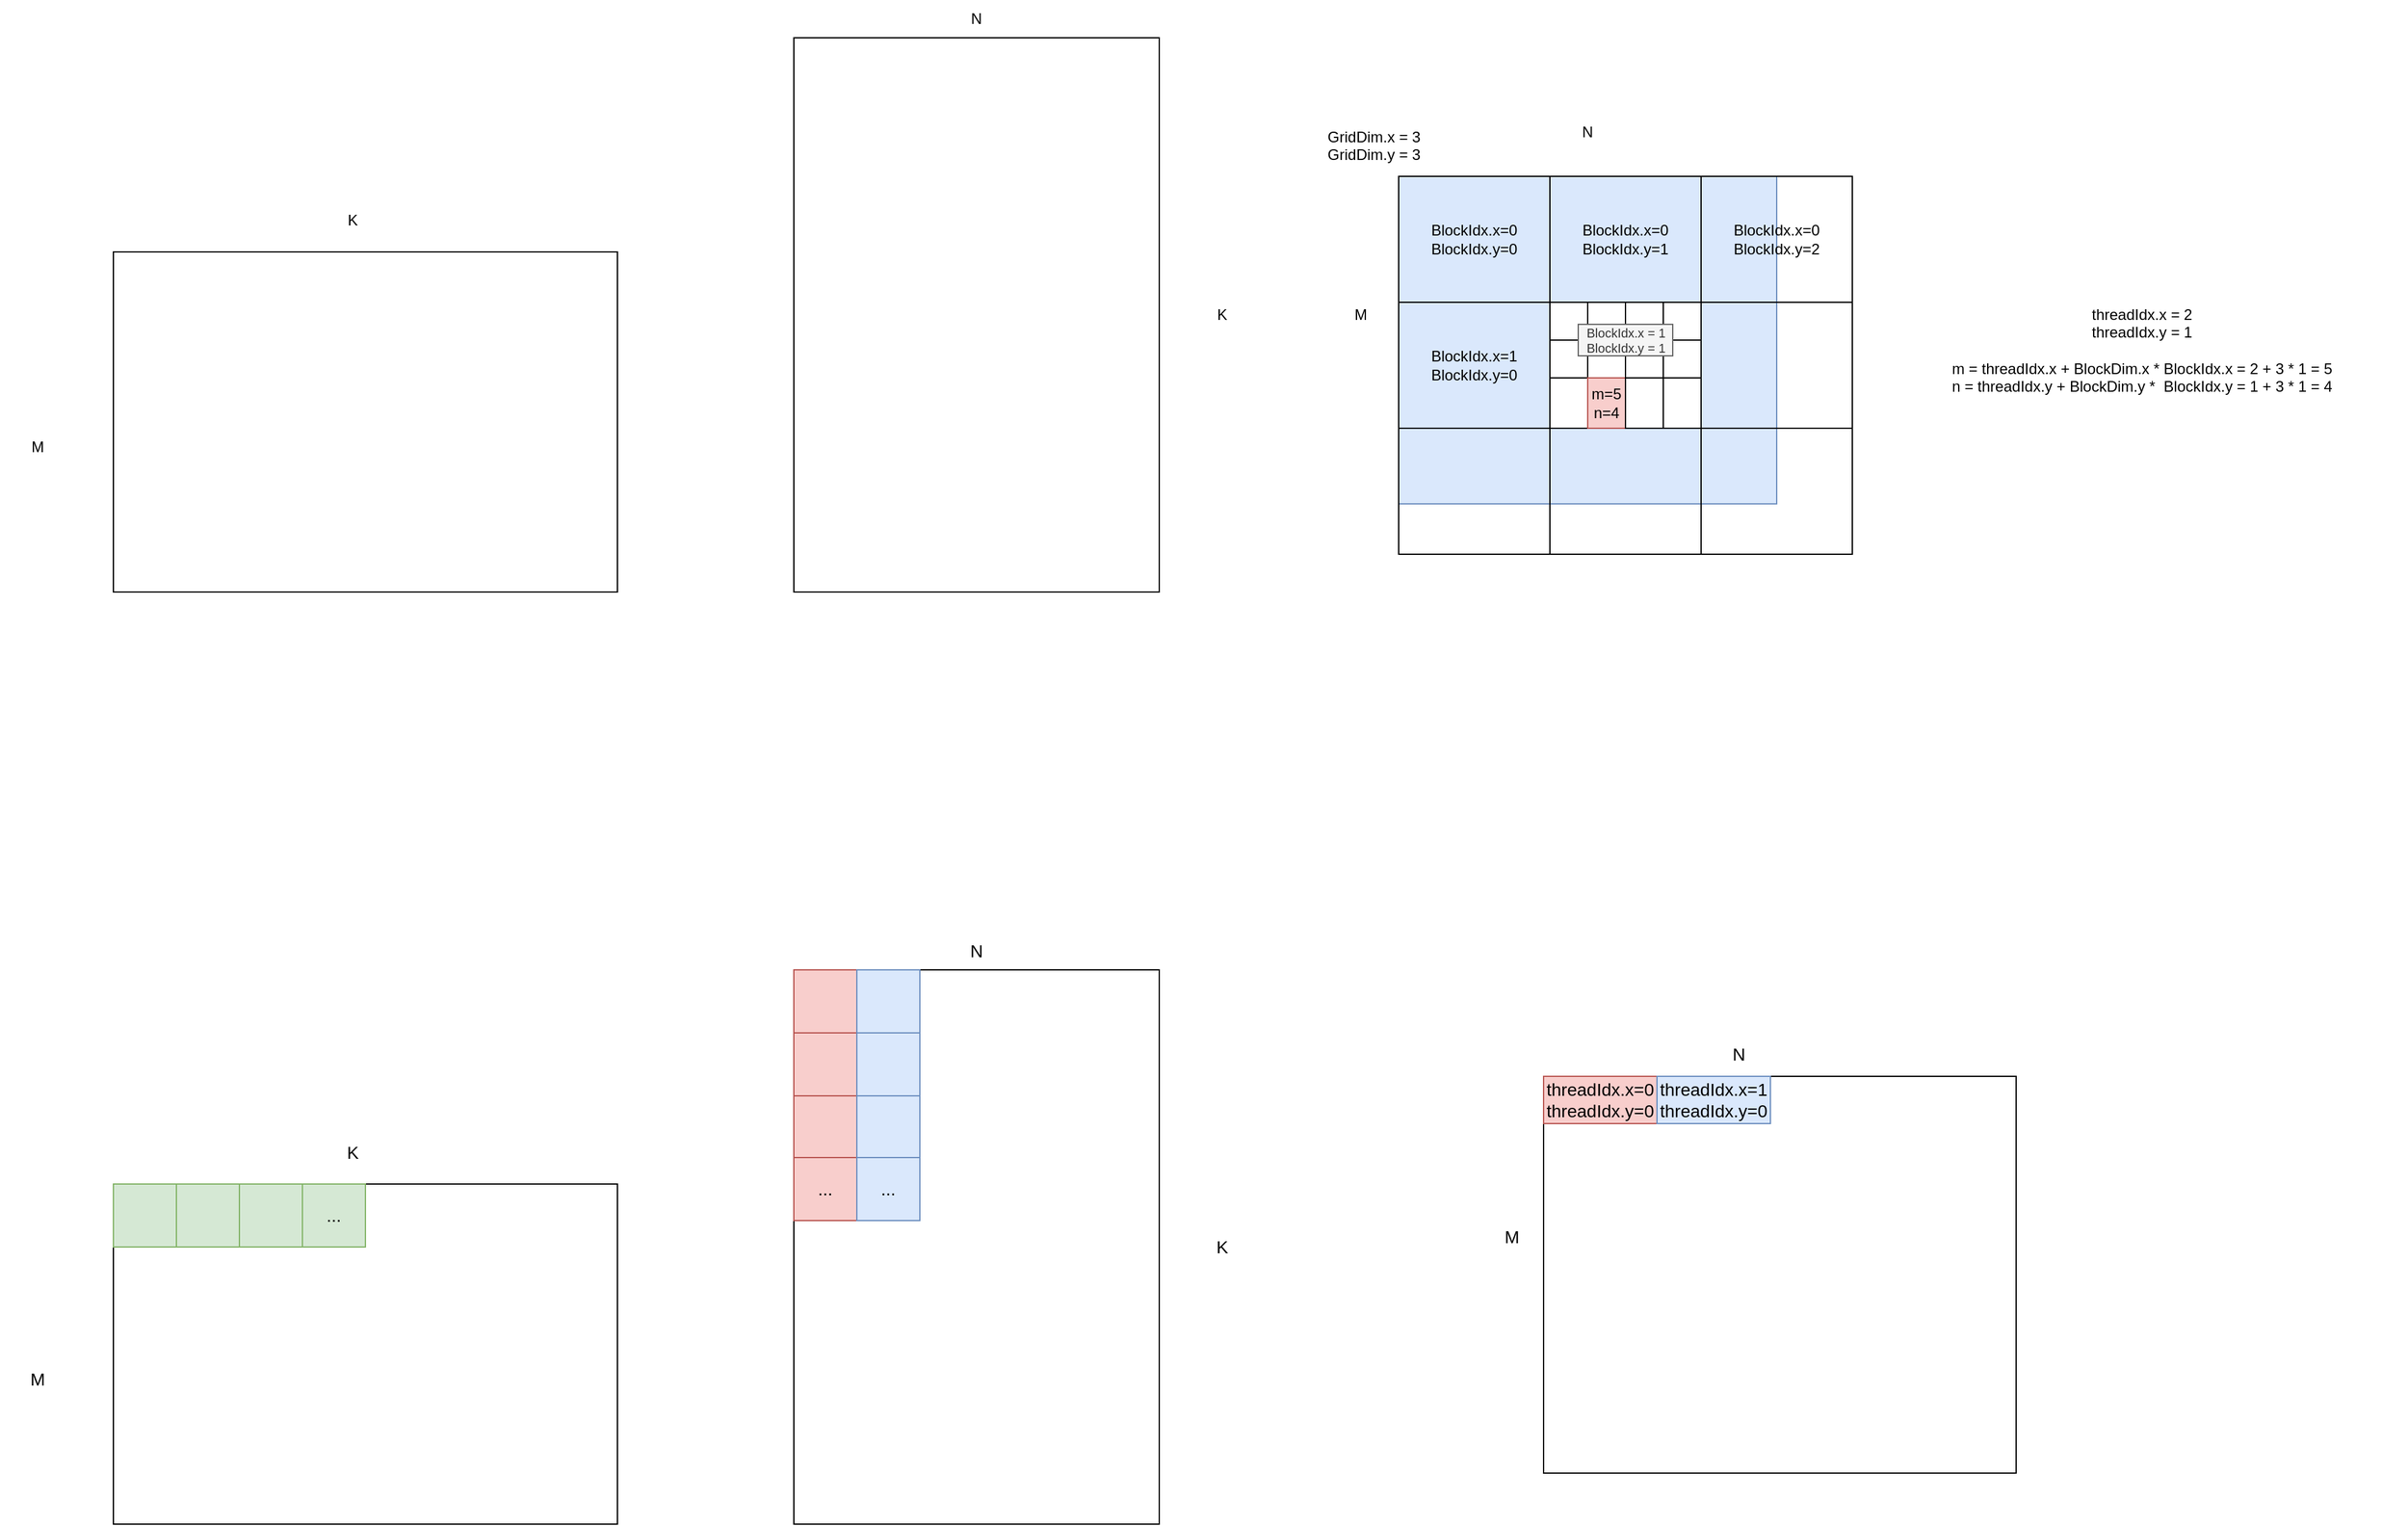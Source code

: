 <mxfile version="24.7.7">
  <diagram name="第 1 页" id="v_rf210XtzXQO-0uFHd5">
    <mxGraphModel dx="3217" dy="1207" grid="1" gridSize="10" guides="1" tooltips="1" connect="1" arrows="1" fold="1" page="1" pageScale="1" pageWidth="827" pageHeight="1169" math="0" shadow="0">
      <root>
        <mxCell id="0" />
        <mxCell id="1" parent="0" />
        <mxCell id="Rxh7XKzHP8LFKw5AA_ND-2" value="" style="rounded=0;whiteSpace=wrap;html=1;" vertex="1" parent="1">
          <mxGeometry x="10" y="200" width="400" height="270" as="geometry" />
        </mxCell>
        <mxCell id="Rxh7XKzHP8LFKw5AA_ND-3" value="M" style="text;html=1;align=center;verticalAlign=middle;whiteSpace=wrap;rounded=0;" vertex="1" parent="1">
          <mxGeometry x="-80" y="340" width="60" height="30" as="geometry" />
        </mxCell>
        <mxCell id="Rxh7XKzHP8LFKw5AA_ND-4" value="K" style="text;html=1;align=center;verticalAlign=middle;whiteSpace=wrap;rounded=0;" vertex="1" parent="1">
          <mxGeometry x="170" y="160" width="60" height="30" as="geometry" />
        </mxCell>
        <mxCell id="Rxh7XKzHP8LFKw5AA_ND-5" value="" style="rounded=0;whiteSpace=wrap;html=1;" vertex="1" parent="1">
          <mxGeometry x="550" y="30" width="290" height="440" as="geometry" />
        </mxCell>
        <mxCell id="Rxh7XKzHP8LFKw5AA_ND-6" value="N" style="text;html=1;align=center;verticalAlign=middle;whiteSpace=wrap;rounded=0;" vertex="1" parent="1">
          <mxGeometry x="665" width="60" height="30" as="geometry" />
        </mxCell>
        <mxCell id="Rxh7XKzHP8LFKw5AA_ND-7" value="K" style="text;html=1;align=center;verticalAlign=middle;whiteSpace=wrap;rounded=0;" vertex="1" parent="1">
          <mxGeometry x="860" y="235" width="60" height="30" as="geometry" />
        </mxCell>
        <mxCell id="Rxh7XKzHP8LFKw5AA_ND-8" value="" style="rounded=0;whiteSpace=wrap;html=1;fillColor=#dae8fc;strokeColor=#6c8ebf;" vertex="1" parent="1">
          <mxGeometry x="1030" y="140" width="300" height="260" as="geometry" />
        </mxCell>
        <mxCell id="Rxh7XKzHP8LFKw5AA_ND-9" value="M" style="text;html=1;align=center;verticalAlign=middle;whiteSpace=wrap;rounded=0;fillColor=none;" vertex="1" parent="1">
          <mxGeometry x="970" y="235" width="60" height="30" as="geometry" />
        </mxCell>
        <mxCell id="Rxh7XKzHP8LFKw5AA_ND-10" value="N" style="text;html=1;align=center;verticalAlign=middle;whiteSpace=wrap;rounded=0;" vertex="1" parent="1">
          <mxGeometry x="1150" y="90" width="60" height="30" as="geometry" />
        </mxCell>
        <mxCell id="Rxh7XKzHP8LFKw5AA_ND-12" value="&lt;div&gt;BlockIdx.x=0&lt;/div&gt;&lt;div&gt;BlockIdx.y=0&lt;/div&gt;" style="rounded=0;whiteSpace=wrap;html=1;fillColor=none;" vertex="1" parent="1">
          <mxGeometry x="1030" y="140" width="120" height="100" as="geometry" />
        </mxCell>
        <mxCell id="Rxh7XKzHP8LFKw5AA_ND-13" value="&lt;div&gt;BlockIdx.x=1&lt;/div&gt;&lt;div&gt;BlockIdx.y=0&lt;/div&gt;" style="rounded=0;whiteSpace=wrap;html=1;fillColor=none;" vertex="1" parent="1">
          <mxGeometry x="1030" y="240" width="120" height="100" as="geometry" />
        </mxCell>
        <mxCell id="Rxh7XKzHP8LFKw5AA_ND-14" value="" style="rounded=0;whiteSpace=wrap;html=1;fillColor=none;" vertex="1" parent="1">
          <mxGeometry x="1030" y="340" width="120" height="100" as="geometry" />
        </mxCell>
        <mxCell id="Rxh7XKzHP8LFKw5AA_ND-15" value="&lt;div&gt;BlockIdx.x=0&lt;/div&gt;&lt;div&gt;BlockIdx.y=1&lt;/div&gt;" style="rounded=0;whiteSpace=wrap;html=1;fillColor=none;" vertex="1" parent="1">
          <mxGeometry x="1150" y="140" width="120" height="100" as="geometry" />
        </mxCell>
        <mxCell id="Rxh7XKzHP8LFKw5AA_ND-16" value="" style="rounded=0;whiteSpace=wrap;html=1;fillColor=none;" vertex="1" parent="1">
          <mxGeometry x="1150" y="240" width="120" height="100" as="geometry" />
        </mxCell>
        <mxCell id="Rxh7XKzHP8LFKw5AA_ND-17" value="" style="rounded=0;whiteSpace=wrap;html=1;fillColor=none;" vertex="1" parent="1">
          <mxGeometry x="1150" y="340" width="120" height="100" as="geometry" />
        </mxCell>
        <mxCell id="Rxh7XKzHP8LFKw5AA_ND-18" value="&lt;div&gt;BlockIdx.x=0&lt;/div&gt;&lt;div&gt;BlockIdx.y=2&lt;/div&gt;" style="rounded=0;whiteSpace=wrap;html=1;fillColor=none;" vertex="1" parent="1">
          <mxGeometry x="1270" y="140" width="120" height="100" as="geometry" />
        </mxCell>
        <mxCell id="Rxh7XKzHP8LFKw5AA_ND-19" value="" style="rounded=0;whiteSpace=wrap;html=1;fillColor=none;" vertex="1" parent="1">
          <mxGeometry x="1270" y="240" width="120" height="100" as="geometry" />
        </mxCell>
        <mxCell id="Rxh7XKzHP8LFKw5AA_ND-20" value="" style="rounded=0;whiteSpace=wrap;html=1;fillColor=none;" vertex="1" parent="1">
          <mxGeometry x="1270" y="340" width="120" height="100" as="geometry" />
        </mxCell>
        <mxCell id="Rxh7XKzHP8LFKw5AA_ND-21" value="&lt;div&gt;GridDim.x = 3&lt;/div&gt;&lt;div&gt;GridDim.y = 3&lt;/div&gt;&lt;div&gt;&lt;br style=&quot;text-wrap: wrap;&quot;&gt;&lt;/div&gt;" style="text;html=1;align=center;verticalAlign=middle;resizable=0;points=[];autosize=1;strokeColor=none;fillColor=none;" vertex="1" parent="1">
          <mxGeometry x="960" y="93" width="100" height="60" as="geometry" />
        </mxCell>
        <mxCell id="Rxh7XKzHP8LFKw5AA_ND-22" value="" style="rounded=0;whiteSpace=wrap;html=1;" vertex="1" parent="1">
          <mxGeometry x="1150" y="240" width="30" height="40" as="geometry" />
        </mxCell>
        <mxCell id="Rxh7XKzHP8LFKw5AA_ND-23" value="" style="rounded=0;whiteSpace=wrap;html=1;" vertex="1" parent="1">
          <mxGeometry x="1180" y="240" width="30" height="40" as="geometry" />
        </mxCell>
        <mxCell id="Rxh7XKzHP8LFKw5AA_ND-24" value="" style="rounded=0;whiteSpace=wrap;html=1;" vertex="1" parent="1">
          <mxGeometry x="1210" y="240" width="30" height="40" as="geometry" />
        </mxCell>
        <mxCell id="Rxh7XKzHP8LFKw5AA_ND-25" value="" style="rounded=0;whiteSpace=wrap;html=1;" vertex="1" parent="1">
          <mxGeometry x="1240" y="240" width="30" height="40" as="geometry" />
        </mxCell>
        <mxCell id="Rxh7XKzHP8LFKw5AA_ND-42" value="" style="rounded=0;whiteSpace=wrap;html=1;" vertex="1" parent="1">
          <mxGeometry x="1150" y="270" width="30" height="40" as="geometry" />
        </mxCell>
        <mxCell id="Rxh7XKzHP8LFKw5AA_ND-43" value="" style="rounded=0;whiteSpace=wrap;html=1;" vertex="1" parent="1">
          <mxGeometry x="1180" y="270" width="30" height="40" as="geometry" />
        </mxCell>
        <mxCell id="Rxh7XKzHP8LFKw5AA_ND-44" value="" style="rounded=0;whiteSpace=wrap;html=1;" vertex="1" parent="1">
          <mxGeometry x="1210" y="270" width="30" height="40" as="geometry" />
        </mxCell>
        <mxCell id="Rxh7XKzHP8LFKw5AA_ND-45" value="" style="rounded=0;whiteSpace=wrap;html=1;" vertex="1" parent="1">
          <mxGeometry x="1240" y="270" width="30" height="40" as="geometry" />
        </mxCell>
        <mxCell id="Rxh7XKzHP8LFKw5AA_ND-46" value="" style="rounded=0;whiteSpace=wrap;html=1;" vertex="1" parent="1">
          <mxGeometry x="1150" y="300" width="30" height="40" as="geometry" />
        </mxCell>
        <mxCell id="Rxh7XKzHP8LFKw5AA_ND-47" value="m=5&lt;div&gt;n=4&lt;/div&gt;" style="rounded=0;whiteSpace=wrap;html=1;fillColor=#f8cecc;strokeColor=#b85450;" vertex="1" parent="1">
          <mxGeometry x="1180" y="300" width="30" height="40" as="geometry" />
        </mxCell>
        <mxCell id="Rxh7XKzHP8LFKw5AA_ND-48" value="" style="rounded=0;whiteSpace=wrap;html=1;" vertex="1" parent="1">
          <mxGeometry x="1210" y="300" width="30" height="40" as="geometry" />
        </mxCell>
        <mxCell id="Rxh7XKzHP8LFKw5AA_ND-49" value="" style="rounded=0;whiteSpace=wrap;html=1;" vertex="1" parent="1">
          <mxGeometry x="1240" y="300" width="30" height="40" as="geometry" />
        </mxCell>
        <mxCell id="Rxh7XKzHP8LFKw5AA_ND-50" value="threadIdx.x = 2&lt;div&gt;threadIdx.y = 1&lt;/div&gt;&lt;div&gt;&lt;br&gt;&lt;/div&gt;&lt;div&gt;m = threadIdx.x + BlockDim.x * BlockIdx.x = 2 + 3 * 1 = 5&lt;/div&gt;&lt;div&gt;n = threadIdx.y + BlockDim.y *&amp;nbsp; BlockIdx.y = 1 + 3 * 1 = 4&lt;/div&gt;" style="text;html=1;align=center;verticalAlign=middle;whiteSpace=wrap;rounded=0;" vertex="1" parent="1">
          <mxGeometry x="1410" y="255" width="420" height="45" as="geometry" />
        </mxCell>
        <mxCell id="Rxh7XKzHP8LFKw5AA_ND-52" value="BlockIdx.x = 1&lt;div style=&quot;font-size: 10px;&quot;&gt;BlockIdx.y = 1&lt;/div&gt;" style="text;html=1;align=center;verticalAlign=middle;whiteSpace=wrap;rounded=0;fillColor=#f5f5f5;fontColor=#333333;strokeColor=#666666;fontSize=10;" vertex="1" parent="1">
          <mxGeometry x="1172.5" y="257.5" width="75" height="25" as="geometry" />
        </mxCell>
        <mxCell id="Rxh7XKzHP8LFKw5AA_ND-106" value="" style="rounded=0;whiteSpace=wrap;html=1;fontSize=14;" vertex="1" parent="1">
          <mxGeometry x="10" y="940" width="400" height="270" as="geometry" />
        </mxCell>
        <mxCell id="Rxh7XKzHP8LFKw5AA_ND-107" value="M" style="text;html=1;align=center;verticalAlign=middle;whiteSpace=wrap;rounded=0;fontSize=14;" vertex="1" parent="1">
          <mxGeometry x="-80" y="1080" width="60" height="30" as="geometry" />
        </mxCell>
        <mxCell id="Rxh7XKzHP8LFKw5AA_ND-108" value="K" style="text;html=1;align=center;verticalAlign=middle;whiteSpace=wrap;rounded=0;fontSize=14;" vertex="1" parent="1">
          <mxGeometry x="170" y="900" width="60" height="30" as="geometry" />
        </mxCell>
        <mxCell id="Rxh7XKzHP8LFKw5AA_ND-109" value="" style="rounded=0;whiteSpace=wrap;html=1;fontSize=14;" vertex="1" parent="1">
          <mxGeometry x="550" y="770" width="290" height="440" as="geometry" />
        </mxCell>
        <mxCell id="Rxh7XKzHP8LFKw5AA_ND-110" value="N" style="text;html=1;align=center;verticalAlign=middle;whiteSpace=wrap;rounded=0;fontSize=14;" vertex="1" parent="1">
          <mxGeometry x="665" y="740" width="60" height="30" as="geometry" />
        </mxCell>
        <mxCell id="Rxh7XKzHP8LFKw5AA_ND-111" value="K" style="text;html=1;align=center;verticalAlign=middle;whiteSpace=wrap;rounded=0;fontSize=14;" vertex="1" parent="1">
          <mxGeometry x="860" y="975" width="60" height="30" as="geometry" />
        </mxCell>
        <mxCell id="Rxh7XKzHP8LFKw5AA_ND-112" value="" style="rounded=0;whiteSpace=wrap;html=1;fontSize=14;" vertex="1" parent="1">
          <mxGeometry x="1145" y="854.5" width="375" height="315" as="geometry" />
        </mxCell>
        <mxCell id="Rxh7XKzHP8LFKw5AA_ND-116" value="M" style="text;html=1;align=center;verticalAlign=middle;whiteSpace=wrap;rounded=0;fillColor=none;fontSize=14;" vertex="1" parent="1">
          <mxGeometry x="1090" y="967" width="60" height="30" as="geometry" />
        </mxCell>
        <mxCell id="Rxh7XKzHP8LFKw5AA_ND-117" value="N" style="text;html=1;align=center;verticalAlign=middle;whiteSpace=wrap;rounded=0;fontSize=14;" vertex="1" parent="1">
          <mxGeometry x="1270" y="822" width="60" height="30" as="geometry" />
        </mxCell>
        <mxCell id="Rxh7XKzHP8LFKw5AA_ND-121" value="threadIdx.x=0&lt;div style=&quot;font-size: 14px;&quot;&gt;threadIdx.y=0&lt;/div&gt;" style="rounded=0;whiteSpace=wrap;html=1;fillColor=#f8cecc;strokeColor=#b85450;fontSize=14;" vertex="1" parent="1">
          <mxGeometry x="1145" y="854.5" width="90" height="37.5" as="geometry" />
        </mxCell>
        <mxCell id="Rxh7XKzHP8LFKw5AA_ND-125" value="threadIdx.x=1&lt;div style=&quot;font-size: 14px;&quot;&gt;threadIdx.y=0&lt;/div&gt;" style="rounded=0;whiteSpace=wrap;html=1;fillColor=#dae8fc;strokeColor=#6c8ebf;fontSize=14;" vertex="1" parent="1">
          <mxGeometry x="1235" y="854.5" width="90" height="37.5" as="geometry" />
        </mxCell>
        <mxCell id="Rxh7XKzHP8LFKw5AA_ND-128" value="" style="rounded=0;whiteSpace=wrap;html=1;fontSize=14;fillColor=#d5e8d4;strokeColor=#82b366;" vertex="1" parent="1">
          <mxGeometry x="10" y="940" width="50" height="50" as="geometry" />
        </mxCell>
        <mxCell id="Rxh7XKzHP8LFKw5AA_ND-129" value="" style="rounded=0;whiteSpace=wrap;html=1;fontSize=14;fillColor=#d5e8d4;strokeColor=#82b366;" vertex="1" parent="1">
          <mxGeometry x="60" y="940" width="50" height="50" as="geometry" />
        </mxCell>
        <mxCell id="Rxh7XKzHP8LFKw5AA_ND-130" value="" style="rounded=0;whiteSpace=wrap;html=1;fontSize=14;fillColor=#d5e8d4;strokeColor=#82b366;" vertex="1" parent="1">
          <mxGeometry x="110" y="940" width="50" height="50" as="geometry" />
        </mxCell>
        <mxCell id="Rxh7XKzHP8LFKw5AA_ND-131" value="..." style="rounded=0;whiteSpace=wrap;html=1;fontSize=14;fillColor=#d5e8d4;strokeColor=#82b366;" vertex="1" parent="1">
          <mxGeometry x="160" y="940" width="50" height="50" as="geometry" />
        </mxCell>
        <mxCell id="Rxh7XKzHP8LFKw5AA_ND-133" value="" style="rounded=0;whiteSpace=wrap;html=1;fillColor=#f8cecc;strokeColor=#b85450;fontSize=14;" vertex="1" parent="1">
          <mxGeometry x="550" y="770" width="50" height="50" as="geometry" />
        </mxCell>
        <mxCell id="Rxh7XKzHP8LFKw5AA_ND-134" value="" style="rounded=0;whiteSpace=wrap;html=1;fillColor=#f8cecc;strokeColor=#b85450;fontSize=14;" vertex="1" parent="1">
          <mxGeometry x="550" y="820" width="50" height="50" as="geometry" />
        </mxCell>
        <mxCell id="Rxh7XKzHP8LFKw5AA_ND-135" value="" style="rounded=0;whiteSpace=wrap;html=1;fillColor=#f8cecc;strokeColor=#b85450;fontSize=14;" vertex="1" parent="1">
          <mxGeometry x="550" y="870" width="50" height="50" as="geometry" />
        </mxCell>
        <mxCell id="Rxh7XKzHP8LFKw5AA_ND-136" value="..." style="rounded=0;whiteSpace=wrap;html=1;fillColor=#f8cecc;strokeColor=#b85450;fontSize=14;" vertex="1" parent="1">
          <mxGeometry x="550" y="919" width="50" height="50" as="geometry" />
        </mxCell>
        <mxCell id="Rxh7XKzHP8LFKw5AA_ND-149" value="" style="rounded=0;whiteSpace=wrap;html=1;fillColor=#dae8fc;strokeColor=#6c8ebf;fontSize=14;" vertex="1" parent="1">
          <mxGeometry x="600" y="770" width="50" height="50" as="geometry" />
        </mxCell>
        <mxCell id="Rxh7XKzHP8LFKw5AA_ND-150" value="" style="rounded=0;whiteSpace=wrap;html=1;fillColor=#dae8fc;strokeColor=#6c8ebf;fontSize=14;" vertex="1" parent="1">
          <mxGeometry x="600" y="820" width="50" height="50" as="geometry" />
        </mxCell>
        <mxCell id="Rxh7XKzHP8LFKw5AA_ND-151" value="" style="rounded=0;whiteSpace=wrap;html=1;fillColor=#dae8fc;strokeColor=#6c8ebf;fontSize=14;" vertex="1" parent="1">
          <mxGeometry x="600" y="870" width="50" height="50" as="geometry" />
        </mxCell>
        <mxCell id="Rxh7XKzHP8LFKw5AA_ND-152" value="..." style="rounded=0;whiteSpace=wrap;html=1;fillColor=#dae8fc;strokeColor=#6c8ebf;fontSize=14;" vertex="1" parent="1">
          <mxGeometry x="600" y="919" width="50" height="50" as="geometry" />
        </mxCell>
      </root>
    </mxGraphModel>
  </diagram>
</mxfile>
